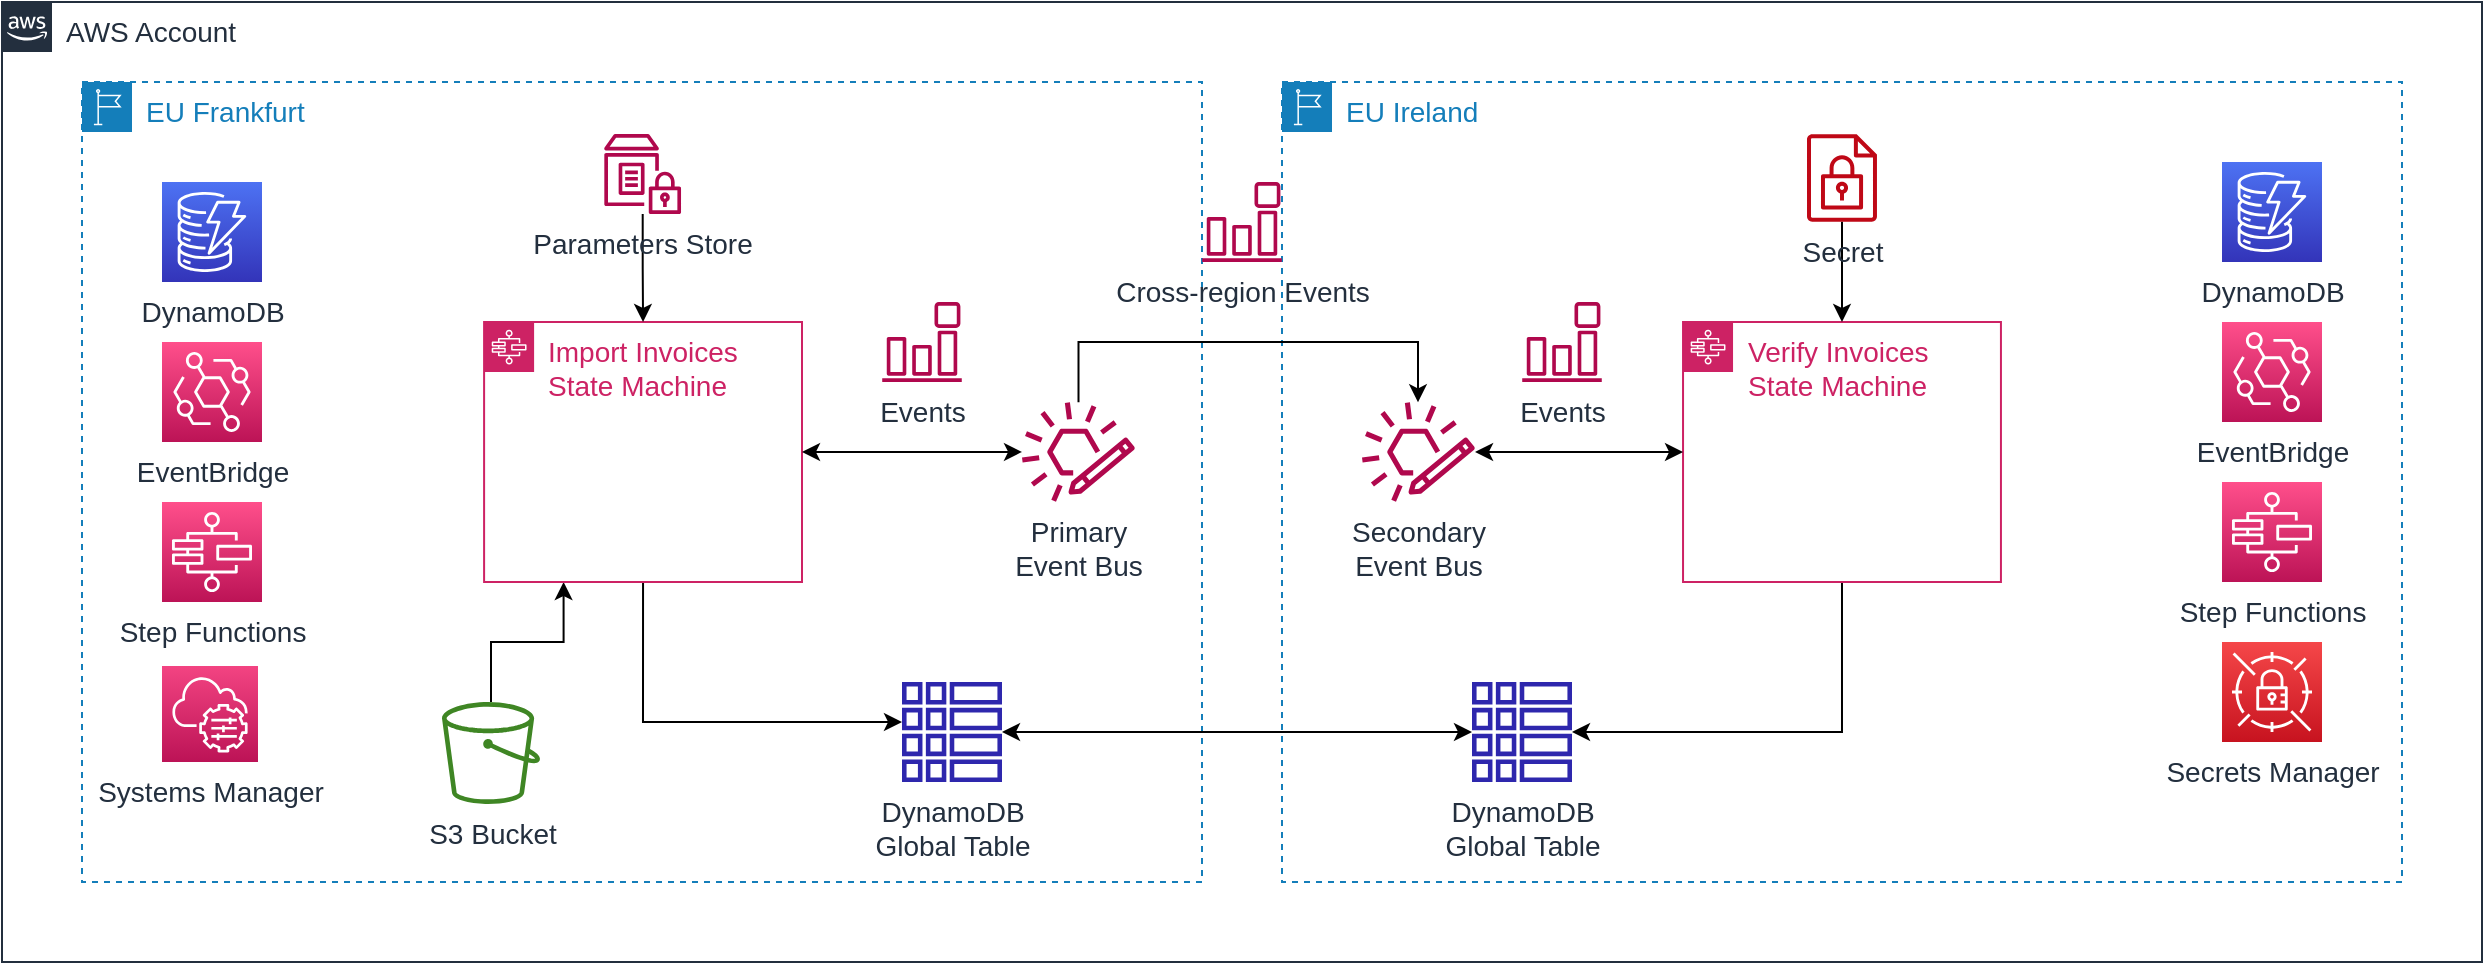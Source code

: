 <mxfile version="21.6.8" type="device">
  <diagram name="Page-1" id="NsktIxAW8z0LLB0RCdDo">
    <mxGraphModel dx="1242" dy="814" grid="1" gridSize="10" guides="1" tooltips="1" connect="1" arrows="1" fold="1" page="1" pageScale="1" pageWidth="1600" pageHeight="900" math="0" shadow="0">
      <root>
        <mxCell id="0" />
        <mxCell id="1" parent="0" />
        <mxCell id="OzdvM2jjFSylNVhSG-c1-1" value="AWS Account" style="points=[[0,0],[0.25,0],[0.5,0],[0.75,0],[1,0],[1,0.25],[1,0.5],[1,0.75],[1,1],[0.75,1],[0.5,1],[0.25,1],[0,1],[0,0.75],[0,0.5],[0,0.25]];outlineConnect=0;gradientColor=none;html=1;whiteSpace=wrap;fontSize=14;fontStyle=0;container=1;pointerEvents=0;collapsible=0;recursiveResize=0;shape=mxgraph.aws4.group;grIcon=mxgraph.aws4.group_aws_cloud_alt;strokeColor=#232F3E;fillColor=none;verticalAlign=top;align=left;spacingLeft=30;fontColor=#232F3E;dashed=0;" parent="1" vertex="1">
          <mxGeometry x="40" y="40" width="1240" height="480" as="geometry" />
        </mxCell>
        <mxCell id="OzdvM2jjFSylNVhSG-c1-2" value="EU Frankfurt" style="points=[[0,0],[0.25,0],[0.5,0],[0.75,0],[1,0],[1,0.25],[1,0.5],[1,0.75],[1,1],[0.75,1],[0.5,1],[0.25,1],[0,1],[0,0.75],[0,0.5],[0,0.25]];outlineConnect=0;gradientColor=none;html=1;whiteSpace=wrap;fontSize=14;fontStyle=0;container=1;pointerEvents=0;collapsible=0;recursiveResize=0;shape=mxgraph.aws4.group;grIcon=mxgraph.aws4.group_region;strokeColor=#147EBA;fillColor=none;verticalAlign=top;align=left;spacingLeft=30;fontColor=#147EBA;dashed=1;" parent="OzdvM2jjFSylNVhSG-c1-1" vertex="1">
          <mxGeometry x="40" y="40" width="560" height="400" as="geometry" />
        </mxCell>
        <mxCell id="OzdvM2jjFSylNVhSG-c1-17" style="edgeStyle=orthogonalEdgeStyle;rounded=0;orthogonalLoop=1;jettySize=auto;html=1;fontSize=14;entryX=0.25;entryY=1;entryDx=0;entryDy=0;" parent="OzdvM2jjFSylNVhSG-c1-2" source="OzdvM2jjFSylNVhSG-c1-7" target="OzdvM2jjFSylNVhSG-c1-15" edge="1">
          <mxGeometry relative="1" as="geometry" />
        </mxCell>
        <mxCell id="OzdvM2jjFSylNVhSG-c1-7" value="S3 Bucket&lt;br style=&quot;font-size: 14px;&quot;&gt;" style="sketch=0;outlineConnect=0;fontColor=#232F3E;gradientColor=none;fillColor=#3F8624;strokeColor=none;dashed=0;verticalLabelPosition=bottom;verticalAlign=top;align=center;html=1;fontSize=14;fontStyle=0;aspect=fixed;pointerEvents=1;shape=mxgraph.aws4.bucket;" parent="OzdvM2jjFSylNVhSG-c1-2" vertex="1">
          <mxGeometry x="180" y="310" width="49.04" height="51" as="geometry" />
        </mxCell>
        <mxCell id="OzdvM2jjFSylNVhSG-c1-32" style="edgeStyle=orthogonalEdgeStyle;rounded=0;orthogonalLoop=1;jettySize=auto;html=1;exitX=0.5;exitY=1;exitDx=0;exitDy=0;fontSize=14;" parent="OzdvM2jjFSylNVhSG-c1-2" source="OzdvM2jjFSylNVhSG-c1-15" target="OzdvM2jjFSylNVhSG-c1-29" edge="1">
          <mxGeometry relative="1" as="geometry">
            <Array as="points">
              <mxPoint x="281" y="320" />
            </Array>
          </mxGeometry>
        </mxCell>
        <mxCell id="OzdvM2jjFSylNVhSG-c1-15" value="Import Invoices&lt;br style=&quot;font-size: 14px;&quot;&gt;State Machine" style="points=[[0,0],[0.25,0],[0.5,0],[0.75,0],[1,0],[1,0.25],[1,0.5],[1,0.75],[1,1],[0.75,1],[0.5,1],[0.25,1],[0,1],[0,0.75],[0,0.5],[0,0.25]];outlineConnect=0;gradientColor=none;html=1;whiteSpace=wrap;fontSize=14;fontStyle=0;container=1;pointerEvents=0;collapsible=0;recursiveResize=0;shape=mxgraph.aws4.group;grIcon=mxgraph.aws4.group_aws_step_functions_workflow;strokeColor=#CD2264;fillColor=none;verticalAlign=top;align=left;spacingLeft=30;fontColor=#CD2264;dashed=0;" parent="OzdvM2jjFSylNVhSG-c1-2" vertex="1">
          <mxGeometry x="201.05" y="120" width="158.95" height="130" as="geometry" />
        </mxCell>
        <mxCell id="OzdvM2jjFSylNVhSG-c1-24" style="edgeStyle=orthogonalEdgeStyle;rounded=0;orthogonalLoop=1;jettySize=auto;html=1;fontSize=14;startArrow=classic;startFill=1;" parent="OzdvM2jjFSylNVhSG-c1-2" source="OzdvM2jjFSylNVhSG-c1-18" target="OzdvM2jjFSylNVhSG-c1-15" edge="1">
          <mxGeometry relative="1" as="geometry" />
        </mxCell>
        <mxCell id="OzdvM2jjFSylNVhSG-c1-18" value="Primary&lt;br&gt;Event Bus" style="sketch=0;outlineConnect=0;fontColor=#232F3E;gradientColor=none;fillColor=#B0084D;strokeColor=none;dashed=0;verticalLabelPosition=bottom;verticalAlign=top;align=center;html=1;fontSize=14;fontStyle=0;aspect=fixed;pointerEvents=1;shape=mxgraph.aws4.eventbridge_custom_event_bus_resource;" parent="OzdvM2jjFSylNVhSG-c1-2" vertex="1">
          <mxGeometry x="470" y="160" width="56.52" height="50" as="geometry" />
        </mxCell>
        <mxCell id="OzdvM2jjFSylNVhSG-c1-25" value="Events" style="sketch=0;outlineConnect=0;fontColor=#232F3E;gradientColor=none;fillColor=#B0084D;strokeColor=none;dashed=0;verticalLabelPosition=bottom;verticalAlign=top;align=center;html=1;fontSize=14;fontStyle=0;aspect=fixed;pointerEvents=1;shape=mxgraph.aws4.event_event_based;" parent="OzdvM2jjFSylNVhSG-c1-2" vertex="1">
          <mxGeometry x="400" y="110" width="40" height="40" as="geometry" />
        </mxCell>
        <mxCell id="OzdvM2jjFSylNVhSG-c1-29" value="DynamoDB&lt;br style=&quot;font-size: 14px;&quot;&gt;Global Table" style="sketch=0;outlineConnect=0;fontColor=#232F3E;gradientColor=none;fillColor=#2E27AD;strokeColor=none;dashed=0;verticalLabelPosition=bottom;verticalAlign=top;align=center;html=1;fontSize=14;fontStyle=0;aspect=fixed;pointerEvents=1;shape=mxgraph.aws4.global_secondary_index;" parent="OzdvM2jjFSylNVhSG-c1-2" vertex="1">
          <mxGeometry x="410" y="300" width="50" height="50" as="geometry" />
        </mxCell>
        <mxCell id="OzdvM2jjFSylNVhSG-c1-11" value="DynamoDB" style="sketch=0;points=[[0,0,0],[0.25,0,0],[0.5,0,0],[0.75,0,0],[1,0,0],[0,1,0],[0.25,1,0],[0.5,1,0],[0.75,1,0],[1,1,0],[0,0.25,0],[0,0.5,0],[0,0.75,0],[1,0.25,0],[1,0.5,0],[1,0.75,0]];outlineConnect=0;fontColor=#232F3E;gradientColor=#4D72F3;gradientDirection=north;fillColor=#3334B9;strokeColor=#ffffff;dashed=0;verticalLabelPosition=bottom;verticalAlign=top;align=center;html=1;fontSize=14;fontStyle=0;aspect=fixed;shape=mxgraph.aws4.resourceIcon;resIcon=mxgraph.aws4.dynamodb;" parent="OzdvM2jjFSylNVhSG-c1-2" vertex="1">
          <mxGeometry x="40" y="50" width="50" height="50" as="geometry" />
        </mxCell>
        <mxCell id="OzdvM2jjFSylNVhSG-c1-12" value="EventBridge" style="sketch=0;points=[[0,0,0],[0.25,0,0],[0.5,0,0],[0.75,0,0],[1,0,0],[0,1,0],[0.25,1,0],[0.5,1,0],[0.75,1,0],[1,1,0],[0,0.25,0],[0,0.5,0],[0,0.75,0],[1,0.25,0],[1,0.5,0],[1,0.75,0]];outlineConnect=0;fontColor=#232F3E;gradientColor=#FF4F8B;gradientDirection=north;fillColor=#BC1356;strokeColor=#ffffff;dashed=0;verticalLabelPosition=bottom;verticalAlign=top;align=center;html=1;fontSize=14;fontStyle=0;aspect=fixed;shape=mxgraph.aws4.resourceIcon;resIcon=mxgraph.aws4.eventbridge;" parent="OzdvM2jjFSylNVhSG-c1-2" vertex="1">
          <mxGeometry x="40" y="130" width="50" height="50" as="geometry" />
        </mxCell>
        <mxCell id="OzdvM2jjFSylNVhSG-c1-14" value="Step Functions" style="sketch=0;points=[[0,0,0],[0.25,0,0],[0.5,0,0],[0.75,0,0],[1,0,0],[0,1,0],[0.25,1,0],[0.5,1,0],[0.75,1,0],[1,1,0],[0,0.25,0],[0,0.5,0],[0,0.75,0],[1,0.25,0],[1,0.5,0],[1,0.75,0]];outlineConnect=0;fontColor=#232F3E;gradientColor=#FF4F8B;gradientDirection=north;fillColor=#BC1356;strokeColor=#ffffff;dashed=0;verticalLabelPosition=bottom;verticalAlign=top;align=center;html=1;fontSize=14;fontStyle=0;aspect=fixed;shape=mxgraph.aws4.resourceIcon;resIcon=mxgraph.aws4.step_functions;" parent="OzdvM2jjFSylNVhSG-c1-2" vertex="1">
          <mxGeometry x="40" y="210" width="50" height="50" as="geometry" />
        </mxCell>
        <mxCell id="OzdvM2jjFSylNVhSG-c1-40" value="Systems Manager" style="sketch=0;points=[[0,0,0],[0.25,0,0],[0.5,0,0],[0.75,0,0],[1,0,0],[0,1,0],[0.25,1,0],[0.5,1,0],[0.75,1,0],[1,1,0],[0,0.25,0],[0,0.5,0],[0,0.75,0],[1,0.25,0],[1,0.5,0],[1,0.75,0]];points=[[0,0,0],[0.25,0,0],[0.5,0,0],[0.75,0,0],[1,0,0],[0,1,0],[0.25,1,0],[0.5,1,0],[0.75,1,0],[1,1,0],[0,0.25,0],[0,0.5,0],[0,0.75,0],[1,0.25,0],[1,0.5,0],[1,0.75,0]];outlineConnect=0;fontColor=#232F3E;gradientColor=#F34482;gradientDirection=north;fillColor=#BC1356;strokeColor=#ffffff;dashed=0;verticalLabelPosition=bottom;verticalAlign=top;align=center;html=1;fontSize=14;fontStyle=0;aspect=fixed;shape=mxgraph.aws4.resourceIcon;resIcon=mxgraph.aws4.systems_manager;" parent="OzdvM2jjFSylNVhSG-c1-2" vertex="1">
          <mxGeometry x="40" y="292" width="48" height="48" as="geometry" />
        </mxCell>
        <mxCell id="OzdvM2jjFSylNVhSG-c1-41" style="edgeStyle=orthogonalEdgeStyle;rounded=0;orthogonalLoop=1;jettySize=auto;html=1;entryX=0.5;entryY=0;entryDx=0;entryDy=0;fontSize=14;" parent="OzdvM2jjFSylNVhSG-c1-2" source="OzdvM2jjFSylNVhSG-c1-10" target="OzdvM2jjFSylNVhSG-c1-15" edge="1">
          <mxGeometry relative="1" as="geometry" />
        </mxCell>
        <mxCell id="OzdvM2jjFSylNVhSG-c1-10" value="Parameters Store" style="sketch=0;outlineConnect=0;fontColor=#232F3E;gradientColor=none;fillColor=#B0084D;strokeColor=none;dashed=0;verticalLabelPosition=bottom;verticalAlign=top;align=center;html=1;fontSize=14;fontStyle=0;aspect=fixed;pointerEvents=1;shape=mxgraph.aws4.parameter_store;" parent="OzdvM2jjFSylNVhSG-c1-2" vertex="1">
          <mxGeometry x="261.06" y="26" width="38.46" height="40" as="geometry" />
        </mxCell>
        <mxCell id="OzdvM2jjFSylNVhSG-c1-4" value="EU Ireland" style="points=[[0,0],[0.25,0],[0.5,0],[0.75,0],[1,0],[1,0.25],[1,0.5],[1,0.75],[1,1],[0.75,1],[0.5,1],[0.25,1],[0,1],[0,0.75],[0,0.5],[0,0.25]];outlineConnect=0;gradientColor=none;html=1;whiteSpace=wrap;fontSize=14;fontStyle=0;container=1;pointerEvents=0;collapsible=0;recursiveResize=0;shape=mxgraph.aws4.group;grIcon=mxgraph.aws4.group_region;strokeColor=#147EBA;fillColor=none;verticalAlign=top;align=left;spacingLeft=30;fontColor=#147EBA;dashed=1;" parent="OzdvM2jjFSylNVhSG-c1-1" vertex="1">
          <mxGeometry x="640" y="40" width="560" height="400" as="geometry" />
        </mxCell>
        <mxCell id="OzdvM2jjFSylNVhSG-c1-33" style="edgeStyle=orthogonalEdgeStyle;rounded=0;orthogonalLoop=1;jettySize=auto;html=1;exitX=0.5;exitY=1;exitDx=0;exitDy=0;fontSize=14;" parent="OzdvM2jjFSylNVhSG-c1-4" source="OzdvM2jjFSylNVhSG-c1-16" target="OzdvM2jjFSylNVhSG-c1-30" edge="1">
          <mxGeometry relative="1" as="geometry">
            <Array as="points">
              <mxPoint x="280" y="325" />
            </Array>
          </mxGeometry>
        </mxCell>
        <mxCell id="OzdvM2jjFSylNVhSG-c1-16" value="Verify Invoices&lt;br style=&quot;font-size: 14px;&quot;&gt;State Machine" style="points=[[0,0],[0.25,0],[0.5,0],[0.75,0],[1,0],[1,0.25],[1,0.5],[1,0.75],[1,1],[0.75,1],[0.5,1],[0.25,1],[0,1],[0,0.75],[0,0.5],[0,0.25]];outlineConnect=0;gradientColor=none;html=1;whiteSpace=wrap;fontSize=14;fontStyle=0;container=1;pointerEvents=0;collapsible=0;recursiveResize=0;shape=mxgraph.aws4.group;grIcon=mxgraph.aws4.group_aws_step_functions_workflow;strokeColor=#CD2264;fillColor=none;verticalAlign=top;align=left;spacingLeft=30;fontColor=#CD2264;dashed=0;" parent="OzdvM2jjFSylNVhSG-c1-4" vertex="1">
          <mxGeometry x="200.52" y="120" width="158.95" height="130" as="geometry" />
        </mxCell>
        <mxCell id="OzdvM2jjFSylNVhSG-c1-23" style="edgeStyle=orthogonalEdgeStyle;rounded=0;orthogonalLoop=1;jettySize=auto;html=1;fontSize=14;startArrow=classic;startFill=1;" parent="OzdvM2jjFSylNVhSG-c1-4" source="OzdvM2jjFSylNVhSG-c1-19" target="OzdvM2jjFSylNVhSG-c1-16" edge="1">
          <mxGeometry relative="1" as="geometry" />
        </mxCell>
        <mxCell id="OzdvM2jjFSylNVhSG-c1-19" value="Secondary&lt;br&gt;Event Bus" style="sketch=0;outlineConnect=0;fontColor=#232F3E;gradientColor=none;fillColor=#B0084D;strokeColor=none;dashed=0;verticalLabelPosition=bottom;verticalAlign=top;align=center;html=1;fontSize=14;fontStyle=0;aspect=fixed;pointerEvents=1;shape=mxgraph.aws4.eventbridge_custom_event_bus_resource;" parent="OzdvM2jjFSylNVhSG-c1-4" vertex="1">
          <mxGeometry x="40" y="160" width="56.52" height="50" as="geometry" />
        </mxCell>
        <mxCell id="OzdvM2jjFSylNVhSG-c1-30" value="DynamoDB&lt;br style=&quot;font-size: 14px;&quot;&gt;Global Table" style="sketch=0;outlineConnect=0;fontColor=#232F3E;gradientColor=none;fillColor=#2E27AD;strokeColor=none;dashed=0;verticalLabelPosition=bottom;verticalAlign=top;align=center;html=1;fontSize=14;fontStyle=0;aspect=fixed;pointerEvents=1;shape=mxgraph.aws4.global_secondary_index;" parent="OzdvM2jjFSylNVhSG-c1-4" vertex="1">
          <mxGeometry x="95.0" y="300" width="50" height="50" as="geometry" />
        </mxCell>
        <mxCell id="OzdvM2jjFSylNVhSG-c1-35" value="DynamoDB" style="sketch=0;points=[[0,0,0],[0.25,0,0],[0.5,0,0],[0.75,0,0],[1,0,0],[0,1,0],[0.25,1,0],[0.5,1,0],[0.75,1,0],[1,1,0],[0,0.25,0],[0,0.5,0],[0,0.75,0],[1,0.25,0],[1,0.5,0],[1,0.75,0]];outlineConnect=0;fontColor=#232F3E;gradientColor=#4D72F3;gradientDirection=north;fillColor=#3334B9;strokeColor=#ffffff;dashed=0;verticalLabelPosition=bottom;verticalAlign=top;align=center;html=1;fontSize=14;fontStyle=0;aspect=fixed;shape=mxgraph.aws4.resourceIcon;resIcon=mxgraph.aws4.dynamodb;" parent="OzdvM2jjFSylNVhSG-c1-4" vertex="1">
          <mxGeometry x="470" y="40" width="50" height="50" as="geometry" />
        </mxCell>
        <mxCell id="OzdvM2jjFSylNVhSG-c1-36" value="EventBridge" style="sketch=0;points=[[0,0,0],[0.25,0,0],[0.5,0,0],[0.75,0,0],[1,0,0],[0,1,0],[0.25,1,0],[0.5,1,0],[0.75,1,0],[1,1,0],[0,0.25,0],[0,0.5,0],[0,0.75,0],[1,0.25,0],[1,0.5,0],[1,0.75,0]];outlineConnect=0;fontColor=#232F3E;gradientColor=#FF4F8B;gradientDirection=north;fillColor=#BC1356;strokeColor=#ffffff;dashed=0;verticalLabelPosition=bottom;verticalAlign=top;align=center;html=1;fontSize=14;fontStyle=0;aspect=fixed;shape=mxgraph.aws4.resourceIcon;resIcon=mxgraph.aws4.eventbridge;" parent="OzdvM2jjFSylNVhSG-c1-4" vertex="1">
          <mxGeometry x="470" y="120" width="50" height="50" as="geometry" />
        </mxCell>
        <mxCell id="OzdvM2jjFSylNVhSG-c1-37" value="Step Functions" style="sketch=0;points=[[0,0,0],[0.25,0,0],[0.5,0,0],[0.75,0,0],[1,0,0],[0,1,0],[0.25,1,0],[0.5,1,0],[0.75,1,0],[1,1,0],[0,0.25,0],[0,0.5,0],[0,0.75,0],[1,0.25,0],[1,0.5,0],[1,0.75,0]];outlineConnect=0;fontColor=#232F3E;gradientColor=#FF4F8B;gradientDirection=north;fillColor=#BC1356;strokeColor=#ffffff;dashed=0;verticalLabelPosition=bottom;verticalAlign=top;align=center;html=1;fontSize=14;fontStyle=0;aspect=fixed;shape=mxgraph.aws4.resourceIcon;resIcon=mxgraph.aws4.step_functions;" parent="OzdvM2jjFSylNVhSG-c1-4" vertex="1">
          <mxGeometry x="470" y="200" width="50" height="50" as="geometry" />
        </mxCell>
        <mxCell id="OzdvM2jjFSylNVhSG-c1-39" value="Secrets Manager" style="sketch=0;points=[[0,0,0],[0.25,0,0],[0.5,0,0],[0.75,0,0],[1,0,0],[0,1,0],[0.25,1,0],[0.5,1,0],[0.75,1,0],[1,1,0],[0,0.25,0],[0,0.5,0],[0,0.75,0],[1,0.25,0],[1,0.5,0],[1,0.75,0]];outlineConnect=0;fontColor=#232F3E;gradientColor=#F54749;gradientDirection=north;fillColor=#C7131F;strokeColor=#ffffff;dashed=0;verticalLabelPosition=bottom;verticalAlign=top;align=center;html=1;fontSize=14;fontStyle=0;aspect=fixed;shape=mxgraph.aws4.resourceIcon;resIcon=mxgraph.aws4.secrets_manager;" parent="OzdvM2jjFSylNVhSG-c1-4" vertex="1">
          <mxGeometry x="470" y="280" width="50" height="50" as="geometry" />
        </mxCell>
        <mxCell id="OzdvM2jjFSylNVhSG-c1-43" style="edgeStyle=orthogonalEdgeStyle;rounded=0;orthogonalLoop=1;jettySize=auto;html=1;entryX=0.5;entryY=0;entryDx=0;entryDy=0;fontSize=14;" parent="OzdvM2jjFSylNVhSG-c1-4" source="OzdvM2jjFSylNVhSG-c1-42" target="OzdvM2jjFSylNVhSG-c1-16" edge="1">
          <mxGeometry relative="1" as="geometry" />
        </mxCell>
        <mxCell id="OzdvM2jjFSylNVhSG-c1-42" value="Secret" style="sketch=0;outlineConnect=0;fontColor=#232F3E;gradientColor=none;fillColor=#BF0816;strokeColor=none;dashed=0;verticalLabelPosition=bottom;verticalAlign=top;align=center;html=1;fontSize=14;fontStyle=0;aspect=fixed;pointerEvents=1;shape=mxgraph.aws4.encrypted_data;" parent="OzdvM2jjFSylNVhSG-c1-4" vertex="1">
          <mxGeometry x="262.51" y="26" width="34.97" height="44" as="geometry" />
        </mxCell>
        <mxCell id="mmjHoTEogRPo74tR6nSl-3" value="Events" style="sketch=0;outlineConnect=0;fontColor=#232F3E;gradientColor=none;fillColor=#B0084D;strokeColor=none;dashed=0;verticalLabelPosition=bottom;verticalAlign=top;align=center;html=1;fontSize=14;fontStyle=0;aspect=fixed;pointerEvents=1;shape=mxgraph.aws4.event_event_based;" parent="OzdvM2jjFSylNVhSG-c1-4" vertex="1">
          <mxGeometry x="120" y="110" width="40" height="40" as="geometry" />
        </mxCell>
        <mxCell id="OzdvM2jjFSylNVhSG-c1-20" style="edgeStyle=orthogonalEdgeStyle;rounded=0;orthogonalLoop=1;jettySize=auto;html=1;strokeColor=#000000;fontSize=14;" parent="OzdvM2jjFSylNVhSG-c1-1" source="OzdvM2jjFSylNVhSG-c1-18" target="OzdvM2jjFSylNVhSG-c1-19" edge="1">
          <mxGeometry relative="1" as="geometry">
            <Array as="points">
              <mxPoint x="538" y="170" />
              <mxPoint x="708" y="170" />
            </Array>
          </mxGeometry>
        </mxCell>
        <mxCell id="OzdvM2jjFSylNVhSG-c1-31" style="edgeStyle=orthogonalEdgeStyle;rounded=0;orthogonalLoop=1;jettySize=auto;html=1;endArrow=classic;endFill=1;startArrow=classic;startFill=1;fontSize=14;" parent="OzdvM2jjFSylNVhSG-c1-1" source="OzdvM2jjFSylNVhSG-c1-29" target="OzdvM2jjFSylNVhSG-c1-30" edge="1">
          <mxGeometry relative="1" as="geometry" />
        </mxCell>
        <mxCell id="mmjHoTEogRPo74tR6nSl-5" value="Cross-region Events" style="sketch=0;outlineConnect=0;fontColor=#232F3E;gradientColor=none;fillColor=#B0084D;strokeColor=none;dashed=0;verticalLabelPosition=bottom;verticalAlign=top;align=center;html=1;fontSize=14;fontStyle=0;aspect=fixed;pointerEvents=1;shape=mxgraph.aws4.event_event_based;" parent="OzdvM2jjFSylNVhSG-c1-1" vertex="1">
          <mxGeometry x="600" y="90" width="40" height="40" as="geometry" />
        </mxCell>
      </root>
    </mxGraphModel>
  </diagram>
</mxfile>
